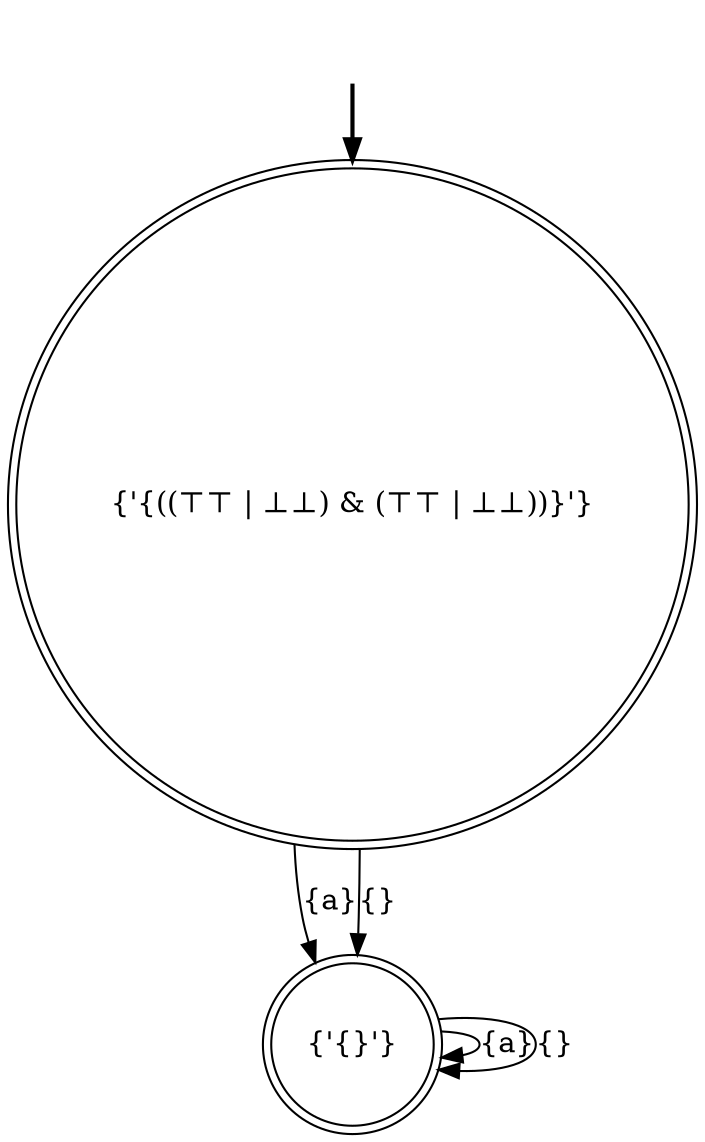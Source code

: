 digraph {
	fake [style=invisible]
	"{'{((⊤⊤ | ⊥⊥) & (⊤⊤ | ⊥⊥))}'}" [root=true shape=doublecircle]
	"{'{}'}" [shape=doublecircle]
	fake -> "{'{((⊤⊤ | ⊥⊥) & (⊤⊤ | ⊥⊥))}'}" [style=bold]
	"{'{((⊤⊤ | ⊥⊥) & (⊤⊤ | ⊥⊥))}'}" -> "{'{}'}" [label="{a}"]
	"{'{}'}" -> "{'{}'}" [label="{a}"]
	"{'{((⊤⊤ | ⊥⊥) & (⊤⊤ | ⊥⊥))}'}" -> "{'{}'}" [label="{}"]
	"{'{}'}" -> "{'{}'}" [label="{}"]
}
